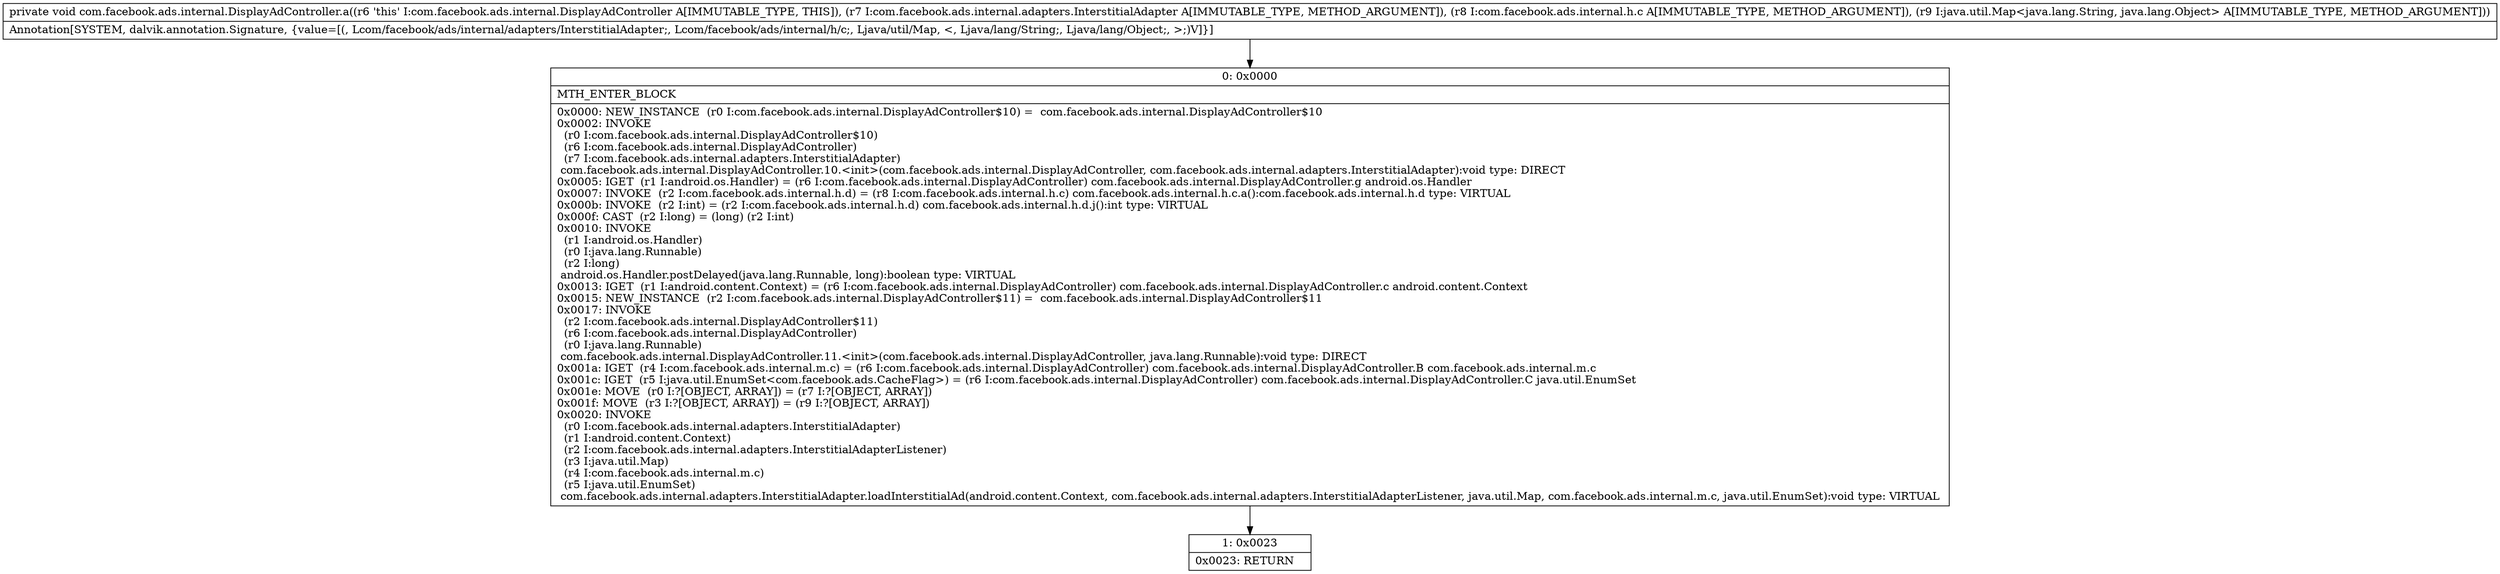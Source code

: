 digraph "CFG forcom.facebook.ads.internal.DisplayAdController.a(Lcom\/facebook\/ads\/internal\/adapters\/InterstitialAdapter;Lcom\/facebook\/ads\/internal\/h\/c;Ljava\/util\/Map;)V" {
Node_0 [shape=record,label="{0\:\ 0x0000|MTH_ENTER_BLOCK\l|0x0000: NEW_INSTANCE  (r0 I:com.facebook.ads.internal.DisplayAdController$10) =  com.facebook.ads.internal.DisplayAdController$10 \l0x0002: INVOKE  \l  (r0 I:com.facebook.ads.internal.DisplayAdController$10)\l  (r6 I:com.facebook.ads.internal.DisplayAdController)\l  (r7 I:com.facebook.ads.internal.adapters.InterstitialAdapter)\l com.facebook.ads.internal.DisplayAdController.10.\<init\>(com.facebook.ads.internal.DisplayAdController, com.facebook.ads.internal.adapters.InterstitialAdapter):void type: DIRECT \l0x0005: IGET  (r1 I:android.os.Handler) = (r6 I:com.facebook.ads.internal.DisplayAdController) com.facebook.ads.internal.DisplayAdController.g android.os.Handler \l0x0007: INVOKE  (r2 I:com.facebook.ads.internal.h.d) = (r8 I:com.facebook.ads.internal.h.c) com.facebook.ads.internal.h.c.a():com.facebook.ads.internal.h.d type: VIRTUAL \l0x000b: INVOKE  (r2 I:int) = (r2 I:com.facebook.ads.internal.h.d) com.facebook.ads.internal.h.d.j():int type: VIRTUAL \l0x000f: CAST  (r2 I:long) = (long) (r2 I:int) \l0x0010: INVOKE  \l  (r1 I:android.os.Handler)\l  (r0 I:java.lang.Runnable)\l  (r2 I:long)\l android.os.Handler.postDelayed(java.lang.Runnable, long):boolean type: VIRTUAL \l0x0013: IGET  (r1 I:android.content.Context) = (r6 I:com.facebook.ads.internal.DisplayAdController) com.facebook.ads.internal.DisplayAdController.c android.content.Context \l0x0015: NEW_INSTANCE  (r2 I:com.facebook.ads.internal.DisplayAdController$11) =  com.facebook.ads.internal.DisplayAdController$11 \l0x0017: INVOKE  \l  (r2 I:com.facebook.ads.internal.DisplayAdController$11)\l  (r6 I:com.facebook.ads.internal.DisplayAdController)\l  (r0 I:java.lang.Runnable)\l com.facebook.ads.internal.DisplayAdController.11.\<init\>(com.facebook.ads.internal.DisplayAdController, java.lang.Runnable):void type: DIRECT \l0x001a: IGET  (r4 I:com.facebook.ads.internal.m.c) = (r6 I:com.facebook.ads.internal.DisplayAdController) com.facebook.ads.internal.DisplayAdController.B com.facebook.ads.internal.m.c \l0x001c: IGET  (r5 I:java.util.EnumSet\<com.facebook.ads.CacheFlag\>) = (r6 I:com.facebook.ads.internal.DisplayAdController) com.facebook.ads.internal.DisplayAdController.C java.util.EnumSet \l0x001e: MOVE  (r0 I:?[OBJECT, ARRAY]) = (r7 I:?[OBJECT, ARRAY]) \l0x001f: MOVE  (r3 I:?[OBJECT, ARRAY]) = (r9 I:?[OBJECT, ARRAY]) \l0x0020: INVOKE  \l  (r0 I:com.facebook.ads.internal.adapters.InterstitialAdapter)\l  (r1 I:android.content.Context)\l  (r2 I:com.facebook.ads.internal.adapters.InterstitialAdapterListener)\l  (r3 I:java.util.Map)\l  (r4 I:com.facebook.ads.internal.m.c)\l  (r5 I:java.util.EnumSet)\l com.facebook.ads.internal.adapters.InterstitialAdapter.loadInterstitialAd(android.content.Context, com.facebook.ads.internal.adapters.InterstitialAdapterListener, java.util.Map, com.facebook.ads.internal.m.c, java.util.EnumSet):void type: VIRTUAL \l}"];
Node_1 [shape=record,label="{1\:\ 0x0023|0x0023: RETURN   \l}"];
MethodNode[shape=record,label="{private void com.facebook.ads.internal.DisplayAdController.a((r6 'this' I:com.facebook.ads.internal.DisplayAdController A[IMMUTABLE_TYPE, THIS]), (r7 I:com.facebook.ads.internal.adapters.InterstitialAdapter A[IMMUTABLE_TYPE, METHOD_ARGUMENT]), (r8 I:com.facebook.ads.internal.h.c A[IMMUTABLE_TYPE, METHOD_ARGUMENT]), (r9 I:java.util.Map\<java.lang.String, java.lang.Object\> A[IMMUTABLE_TYPE, METHOD_ARGUMENT]))  | Annotation[SYSTEM, dalvik.annotation.Signature, \{value=[(, Lcom\/facebook\/ads\/internal\/adapters\/InterstitialAdapter;, Lcom\/facebook\/ads\/internal\/h\/c;, Ljava\/util\/Map, \<, Ljava\/lang\/String;, Ljava\/lang\/Object;, \>;)V]\}]\l}"];
MethodNode -> Node_0;
Node_0 -> Node_1;
}

